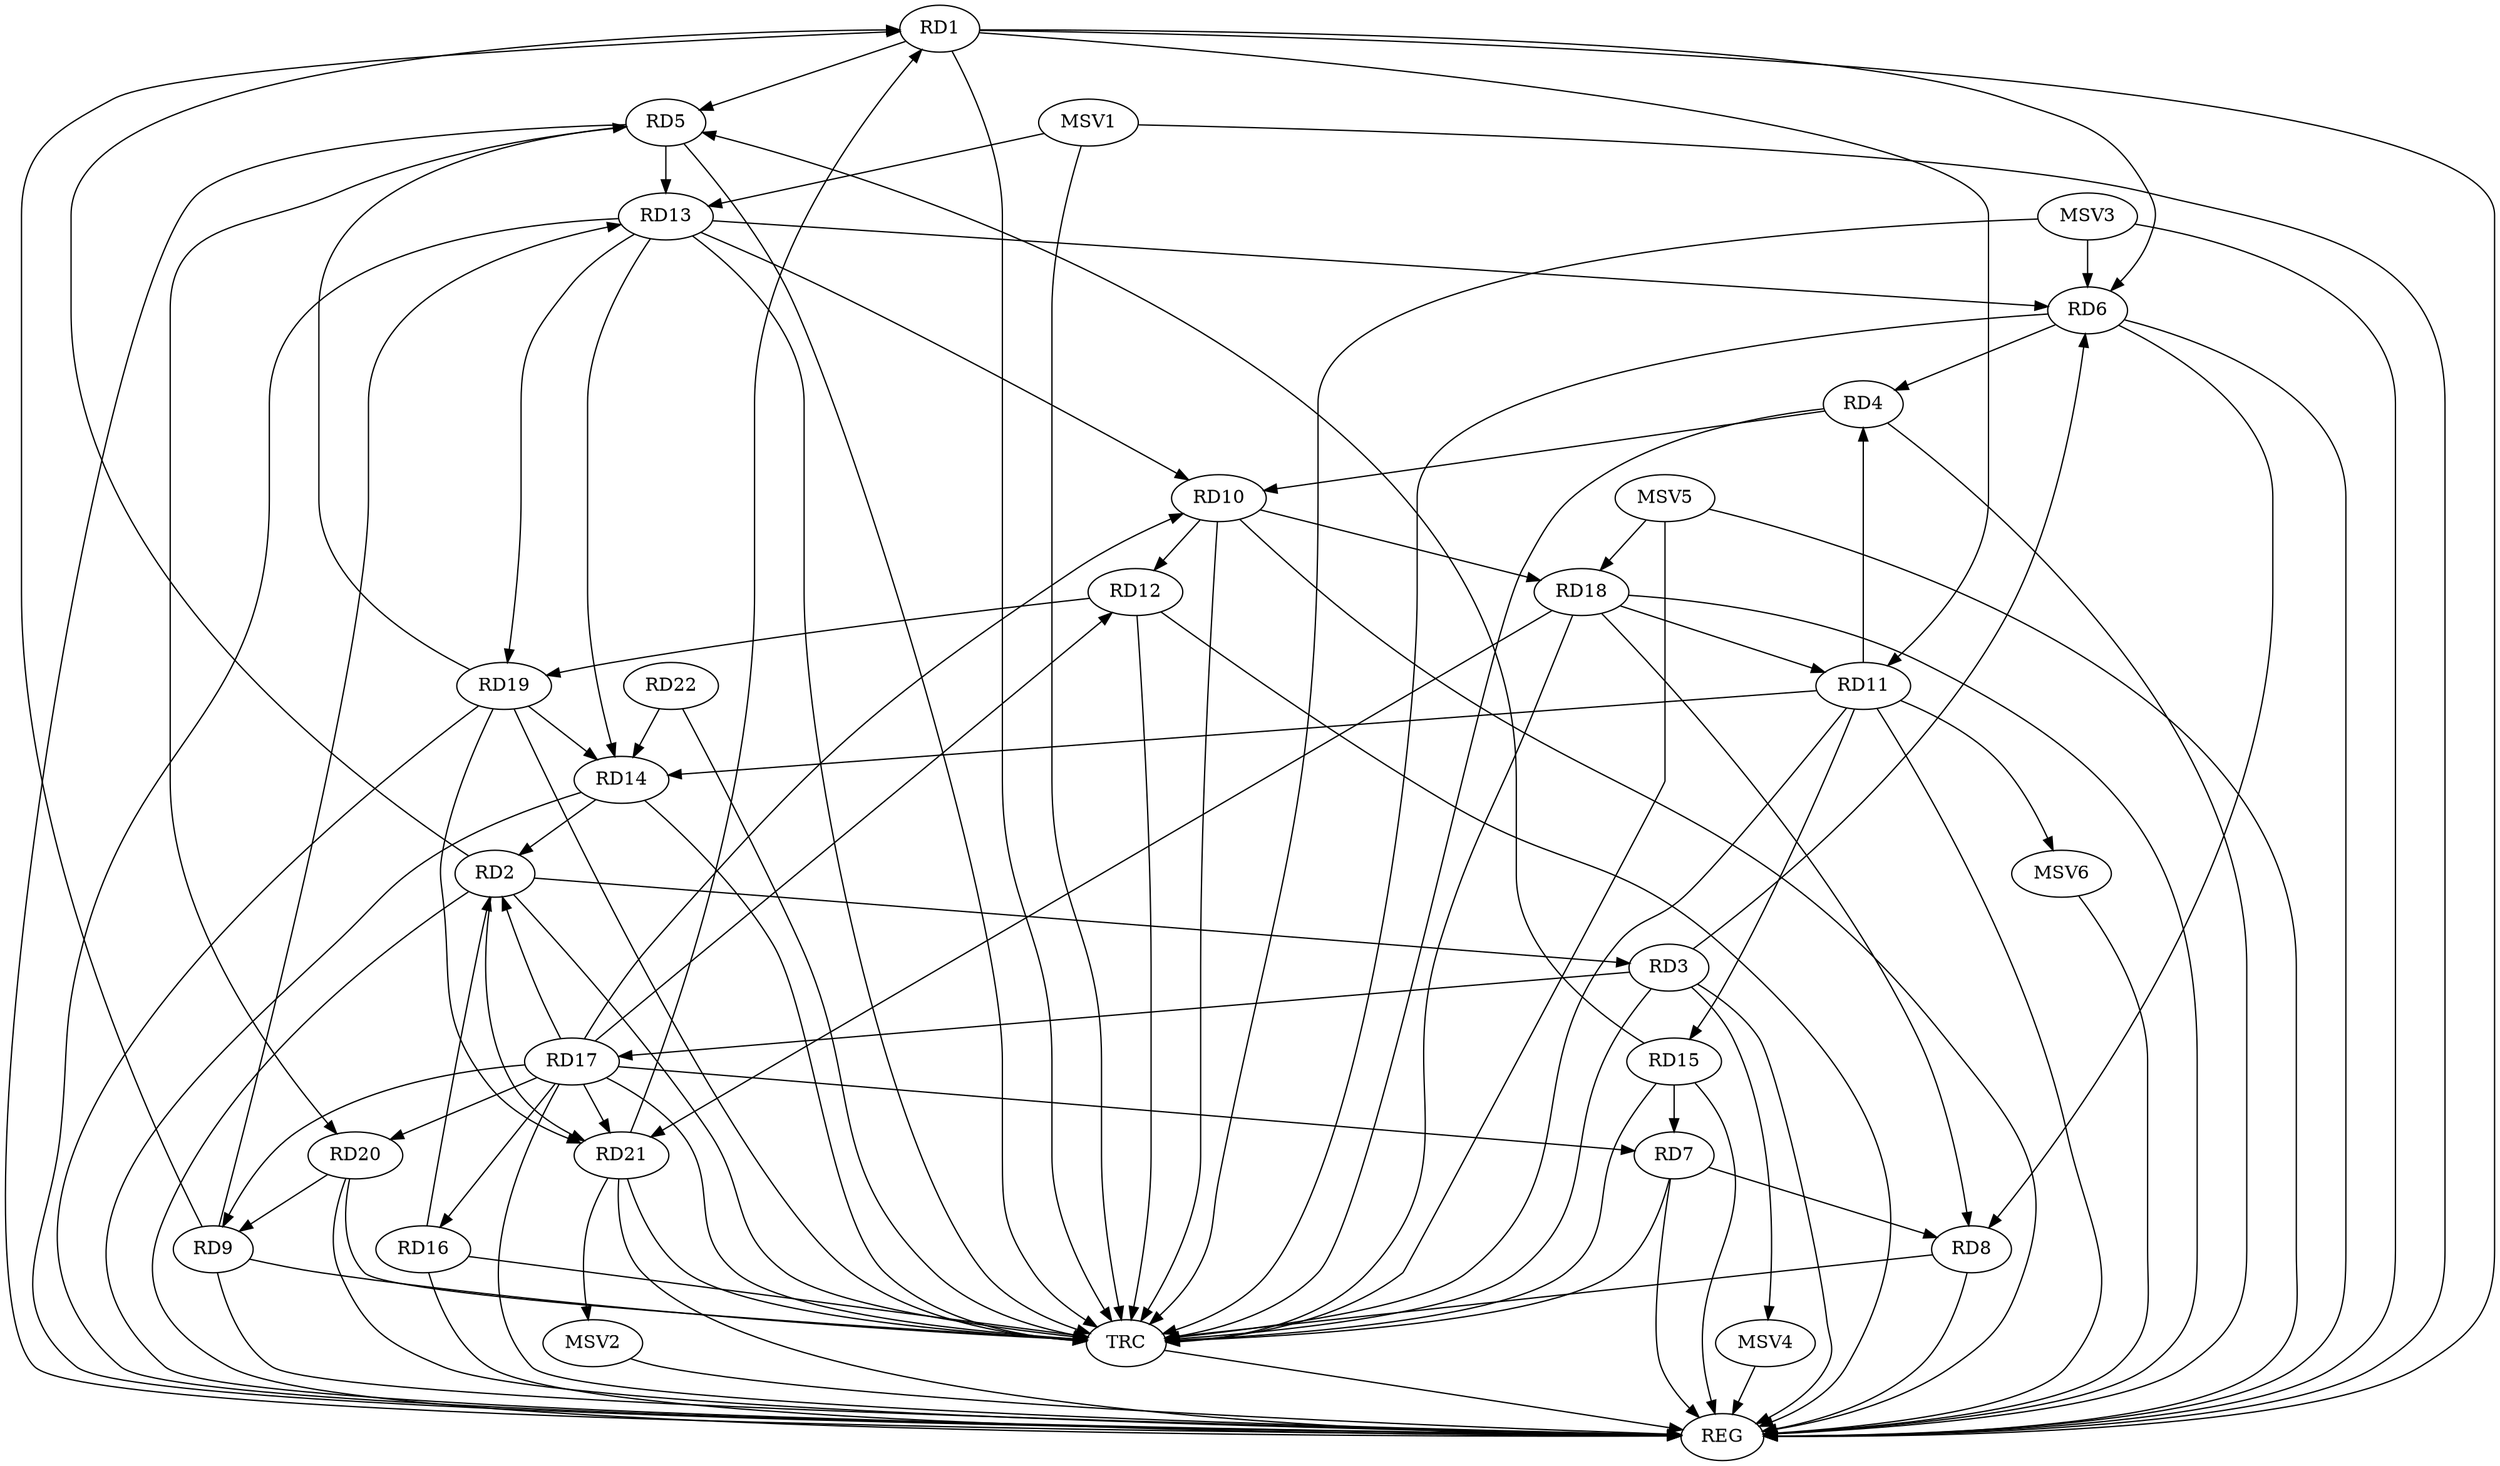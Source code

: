 strict digraph G {
  RD1 [ label="RD1" ];
  RD2 [ label="RD2" ];
  RD3 [ label="RD3" ];
  RD4 [ label="RD4" ];
  RD5 [ label="RD5" ];
  RD6 [ label="RD6" ];
  RD7 [ label="RD7" ];
  RD8 [ label="RD8" ];
  RD9 [ label="RD9" ];
  RD10 [ label="RD10" ];
  RD11 [ label="RD11" ];
  RD12 [ label="RD12" ];
  RD13 [ label="RD13" ];
  RD14 [ label="RD14" ];
  RD15 [ label="RD15" ];
  RD16 [ label="RD16" ];
  RD17 [ label="RD17" ];
  RD18 [ label="RD18" ];
  RD19 [ label="RD19" ];
  RD20 [ label="RD20" ];
  RD21 [ label="RD21" ];
  RD22 [ label="RD22" ];
  REG [ label="REG" ];
  TRC [ label="TRC" ];
  MSV1 [ label="MSV1" ];
  MSV2 [ label="MSV2" ];
  MSV3 [ label="MSV3" ];
  MSV4 [ label="MSV4" ];
  MSV5 [ label="MSV5" ];
  MSV6 [ label="MSV6" ];
  RD2 -> RD1;
  RD1 -> RD5;
  RD1 -> RD6;
  RD9 -> RD1;
  RD1 -> RD11;
  RD21 -> RD1;
  RD2 -> RD3;
  RD14 -> RD2;
  RD16 -> RD2;
  RD17 -> RD2;
  RD2 -> RD21;
  RD3 -> RD6;
  RD3 -> RD17;
  RD6 -> RD4;
  RD4 -> RD10;
  RD11 -> RD4;
  RD5 -> RD13;
  RD15 -> RD5;
  RD19 -> RD5;
  RD5 -> RD20;
  RD6 -> RD8;
  RD13 -> RD6;
  RD7 -> RD8;
  RD15 -> RD7;
  RD17 -> RD7;
  RD18 -> RD8;
  RD9 -> RD13;
  RD17 -> RD9;
  RD20 -> RD9;
  RD10 -> RD12;
  RD13 -> RD10;
  RD17 -> RD10;
  RD10 -> RD18;
  RD11 -> RD14;
  RD11 -> RD15;
  RD18 -> RD11;
  RD12 -> RD19;
  RD13 -> RD14;
  RD13 -> RD19;
  RD19 -> RD14;
  RD22 -> RD14;
  RD17 -> RD21;
  RD18 -> RD21;
  RD19 -> RD21;
  RD1 -> REG;
  RD2 -> REG;
  RD3 -> REG;
  RD4 -> REG;
  RD5 -> REG;
  RD6 -> REG;
  RD7 -> REG;
  RD8 -> REG;
  RD9 -> REG;
  RD10 -> REG;
  RD11 -> REG;
  RD12 -> REG;
  RD13 -> REG;
  RD14 -> REG;
  RD15 -> REG;
  RD16 -> REG;
  RD17 -> REG;
  RD18 -> REG;
  RD19 -> REG;
  RD20 -> REG;
  RD21 -> REG;
  RD1 -> TRC;
  RD2 -> TRC;
  RD3 -> TRC;
  RD4 -> TRC;
  RD5 -> TRC;
  RD6 -> TRC;
  RD7 -> TRC;
  RD8 -> TRC;
  RD9 -> TRC;
  RD10 -> TRC;
  RD11 -> TRC;
  RD12 -> TRC;
  RD13 -> TRC;
  RD14 -> TRC;
  RD15 -> TRC;
  RD16 -> TRC;
  RD17 -> TRC;
  RD18 -> TRC;
  RD19 -> TRC;
  RD20 -> TRC;
  RD21 -> TRC;
  RD22 -> TRC;
  TRC -> REG;
  RD17 -> RD16;
  RD17 -> RD12;
  RD17 -> RD20;
  MSV1 -> RD13;
  MSV1 -> REG;
  MSV1 -> TRC;
  RD21 -> MSV2;
  MSV2 -> REG;
  MSV3 -> RD6;
  MSV3 -> REG;
  MSV3 -> TRC;
  RD3 -> MSV4;
  MSV4 -> REG;
  MSV5 -> RD18;
  MSV5 -> REG;
  MSV5 -> TRC;
  RD11 -> MSV6;
  MSV6 -> REG;
}
